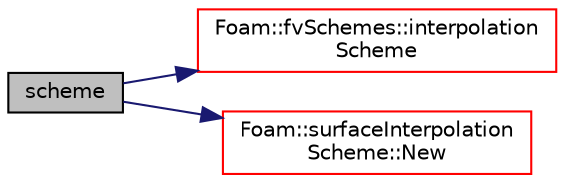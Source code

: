 digraph "scheme"
{
  bgcolor="transparent";
  edge [fontname="Helvetica",fontsize="10",labelfontname="Helvetica",labelfontsize="10"];
  node [fontname="Helvetica",fontsize="10",shape=record];
  rankdir="LR";
  Node1 [label="scheme",height=0.2,width=0.4,color="black", fillcolor="grey75", style="filled", fontcolor="black"];
  Node1 -> Node2 [color="midnightblue",fontsize="10",style="solid",fontname="Helvetica"];
  Node2 [label="Foam::fvSchemes::interpolation\lScheme",height=0.2,width=0.4,color="red",URL="$a00882.html#a6cb5bade61959d1f3ee82f1af3403b5b"];
  Node1 -> Node3 [color="midnightblue",fontsize="10",style="solid",fontname="Helvetica"];
  Node3 [label="Foam::surfaceInterpolation\lScheme::New",height=0.2,width=0.4,color="red",URL="$a02471.html#a4228053a08db320a1a8c647eedfc41b0",tooltip="Return new tmp interpolation scheme. "];
}
